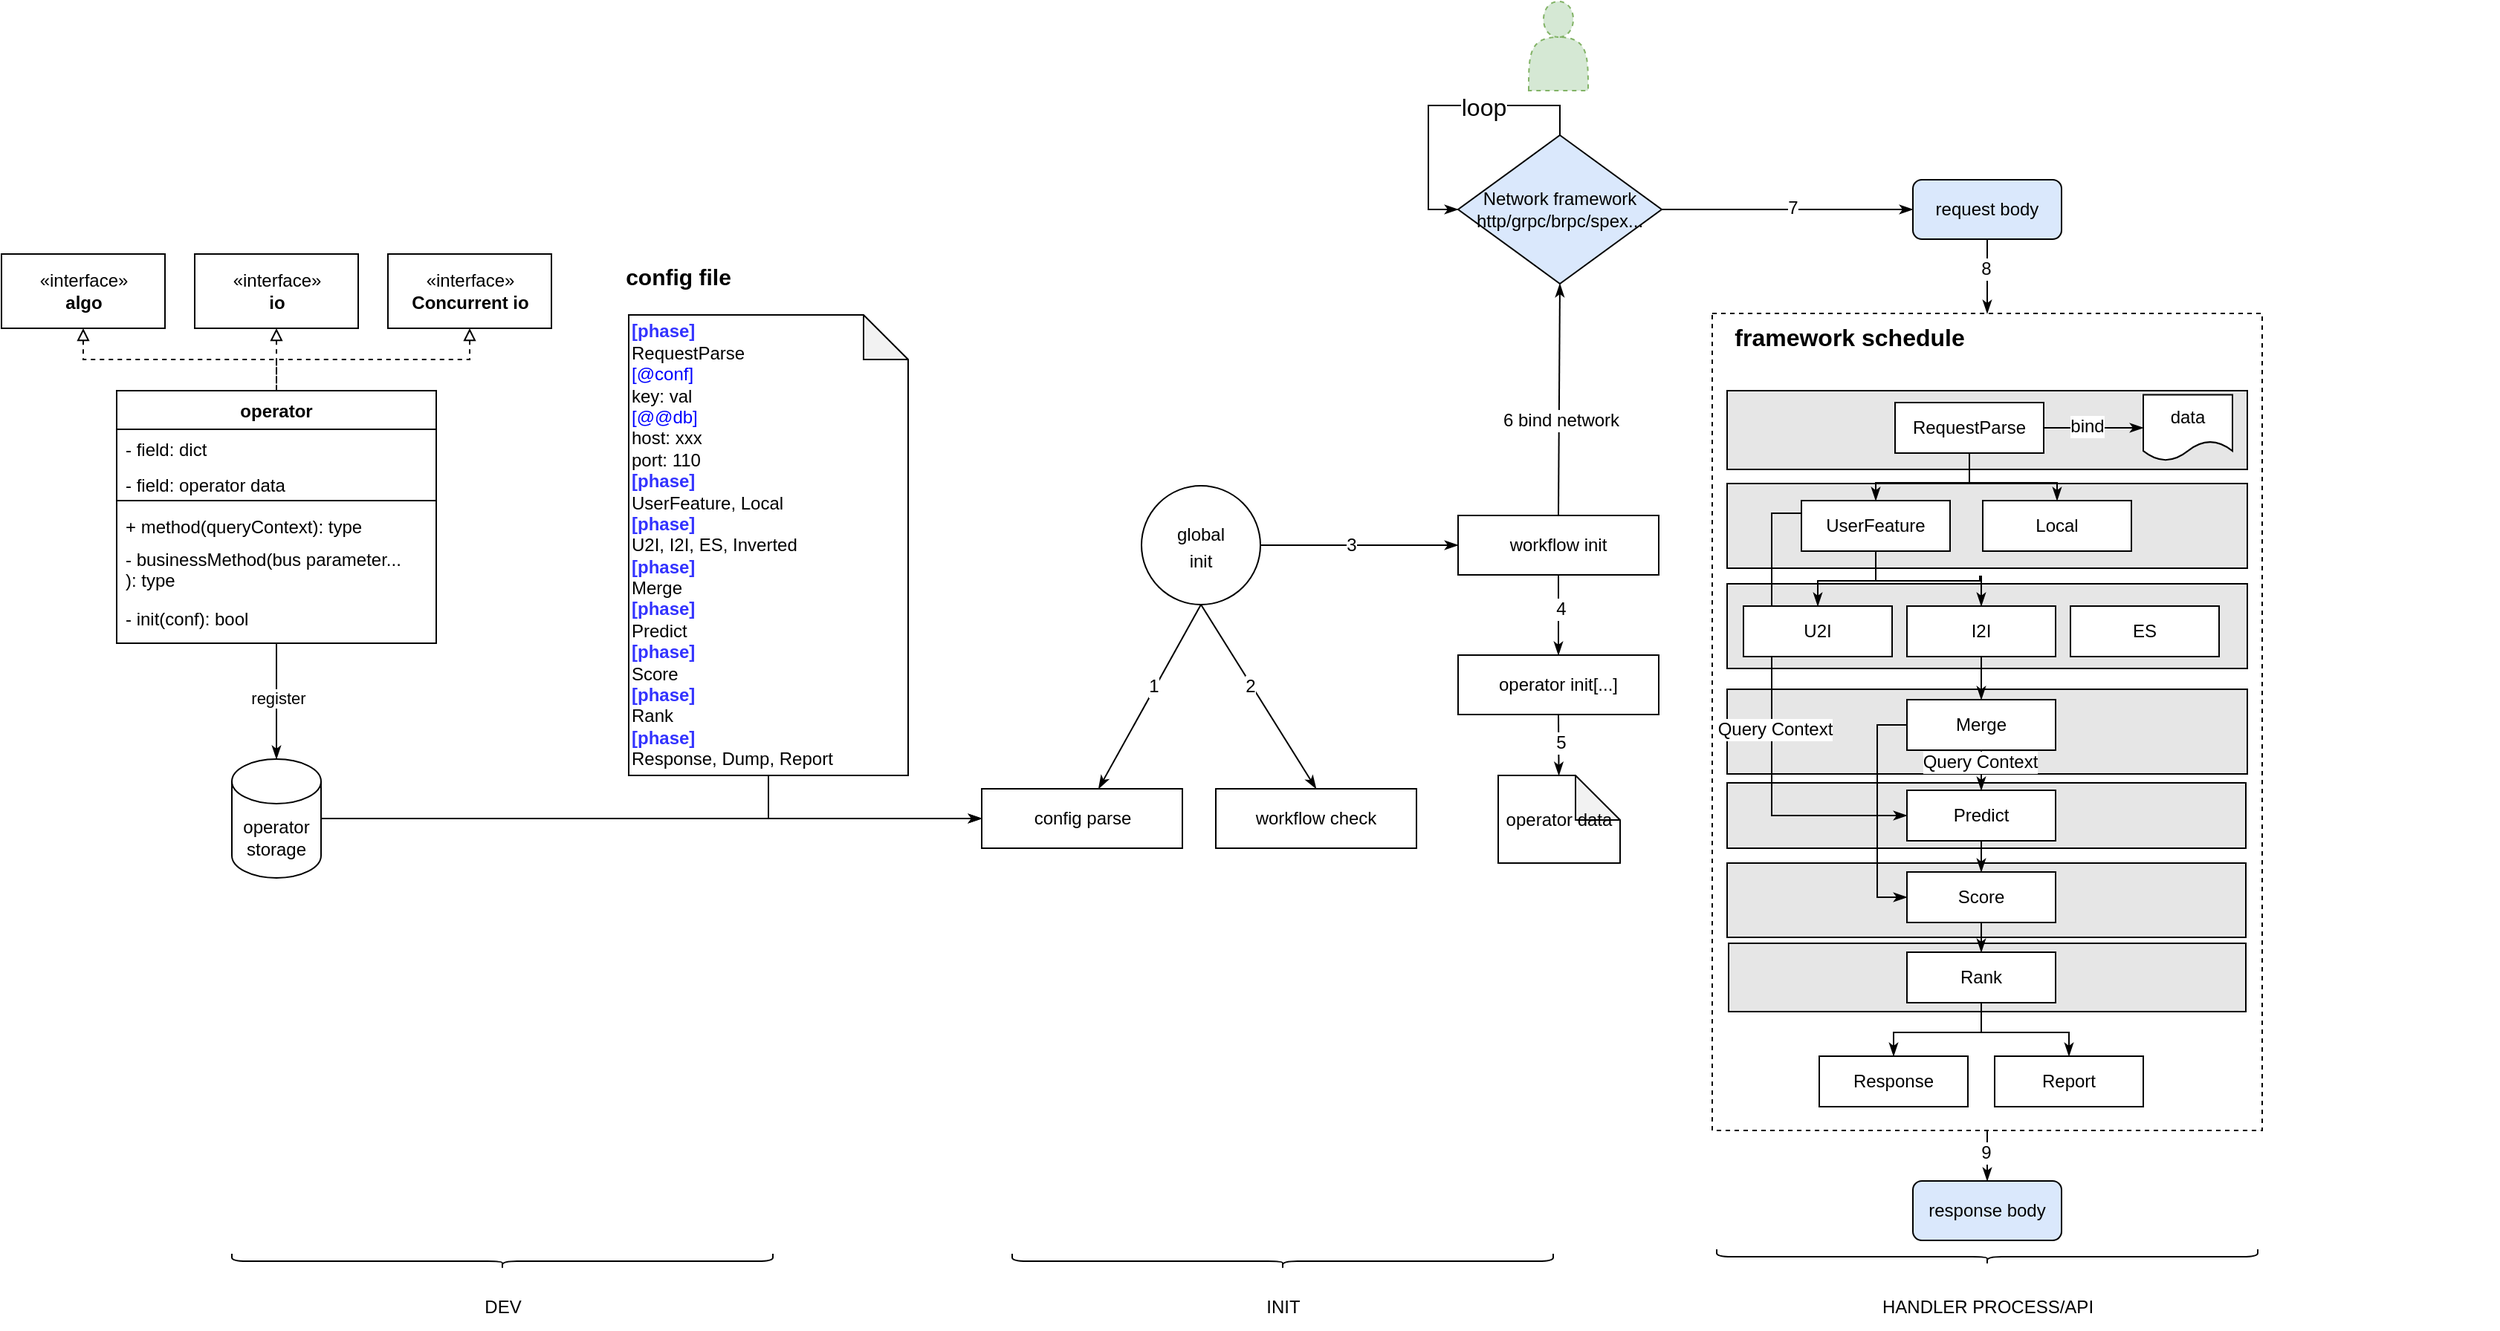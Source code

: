 <mxfile version="20.3.0" type="github">
  <diagram id="qBbRMDuZCxNC1_aumbTr" name="第 1 页">
    <mxGraphModel dx="1234" dy="769" grid="1" gridSize="10" guides="1" tooltips="1" connect="1" arrows="1" fold="1" page="1" pageScale="1" pageWidth="3300" pageHeight="4681" math="0" shadow="0">
      <root>
        <mxCell id="0" />
        <mxCell id="1" parent="0" />
        <mxCell id="UyjMmeIC_8frkkau5ojO-9" value="" style="rounded=0;whiteSpace=wrap;html=1;fillColor=#E6E6E6;" vertex="1" parent="1">
          <mxGeometry x="1212" y="740" width="348" height="56" as="geometry" />
        </mxCell>
        <mxCell id="05DDijJdnSvila2RPbBB-137" value="" style="rounded=0;whiteSpace=wrap;html=1;fontSize=12;fontColor=#000000;dashed=1;" parent="1" vertex="1">
          <mxGeometry x="1201" y="250" width="370" height="550" as="geometry" />
        </mxCell>
        <mxCell id="UyjMmeIC_8frkkau5ojO-8" value="" style="rounded=0;whiteSpace=wrap;html=1;fillColor=#E6E6E6;" vertex="1" parent="1">
          <mxGeometry x="1212" y="674" width="348" height="46" as="geometry" />
        </mxCell>
        <mxCell id="UyjMmeIC_8frkkau5ojO-7" value="" style="rounded=0;whiteSpace=wrap;html=1;fillColor=#E6E6E6;" vertex="1" parent="1">
          <mxGeometry x="1211" y="620" width="349" height="50" as="geometry" />
        </mxCell>
        <mxCell id="UyjMmeIC_8frkkau5ojO-5" value="" style="rounded=0;whiteSpace=wrap;html=1;fillColor=#E6E6E6;" vertex="1" parent="1">
          <mxGeometry x="1211" y="566" width="349" height="44" as="geometry" />
        </mxCell>
        <mxCell id="UyjMmeIC_8frkkau5ojO-4" value="" style="rounded=0;whiteSpace=wrap;html=1;fillColor=#E6E6E6;" vertex="1" parent="1">
          <mxGeometry x="1211" y="503" width="350" height="57" as="geometry" />
        </mxCell>
        <mxCell id="UyjMmeIC_8frkkau5ojO-3" value="" style="rounded=0;whiteSpace=wrap;html=1;fillColor=#E6E6E6;" vertex="1" parent="1">
          <mxGeometry x="1211" y="432" width="350" height="57" as="geometry" />
        </mxCell>
        <mxCell id="UyjMmeIC_8frkkau5ojO-2" value="" style="rounded=0;whiteSpace=wrap;html=1;fillColor=#E6E6E6;" vertex="1" parent="1">
          <mxGeometry x="1211" y="364.5" width="350" height="57" as="geometry" />
        </mxCell>
        <mxCell id="UyjMmeIC_8frkkau5ojO-1" value="" style="rounded=0;whiteSpace=wrap;html=1;fillColor=#E6E6E6;" vertex="1" parent="1">
          <mxGeometry x="1211" y="302" width="350" height="53" as="geometry" />
        </mxCell>
        <mxCell id="05DDijJdnSvila2RPbBB-159" style="edgeStyle=orthogonalEdgeStyle;rounded=0;orthogonalLoop=1;jettySize=auto;html=1;exitX=0.5;exitY=1;exitDx=0;exitDy=0;fontSize=16;fontColor=#000000;startArrow=none;startFill=0;endArrow=classicThin;endFill=1;" parent="1" source="05DDijJdnSvila2RPbBB-137" target="05DDijJdnSvila2RPbBB-158" edge="1">
          <mxGeometry relative="1" as="geometry" />
        </mxCell>
        <mxCell id="05DDijJdnSvila2RPbBB-164" value="9" style="edgeLabel;html=1;align=center;verticalAlign=middle;resizable=0;points=[];fontSize=12;fontColor=#000000;" parent="05DDijJdnSvila2RPbBB-159" vertex="1" connectable="0">
          <mxGeometry x="0.36" relative="1" as="geometry">
            <mxPoint x="-1" y="-5" as="offset" />
          </mxGeometry>
        </mxCell>
        <mxCell id="05DDijJdnSvila2RPbBB-64" value="INIT" style="text;html=1;resizable=0;autosize=1;align=center;verticalAlign=middle;points=[];fillColor=none;strokeColor=none;rounded=0;" parent="1" vertex="1">
          <mxGeometry x="887" y="904" width="50" height="30" as="geometry" />
        </mxCell>
        <mxCell id="05DDijJdnSvila2RPbBB-66" value="HANDLER PROCESS/API" style="text;html=1;resizable=0;autosize=1;align=center;verticalAlign=middle;points=[];fillColor=none;strokeColor=none;rounded=0;" parent="1" vertex="1">
          <mxGeometry x="1301" y="904" width="170" height="30" as="geometry" />
        </mxCell>
        <mxCell id="05DDijJdnSvila2RPbBB-69" value="operator" style="swimlane;fontStyle=1;align=center;verticalAlign=top;childLayout=stackLayout;horizontal=1;startSize=26;horizontalStack=0;resizeParent=1;resizeParentMax=0;resizeLast=0;collapsible=1;marginBottom=0;" parent="1" vertex="1">
          <mxGeometry x="127.5" y="302" width="215" height="170" as="geometry">
            <mxRectangle x="113" y="330" width="90" height="30" as="alternateBounds" />
          </mxGeometry>
        </mxCell>
        <mxCell id="05DDijJdnSvila2RPbBB-70" value="- field: dict" style="text;strokeColor=none;fillColor=none;align=left;verticalAlign=top;spacingLeft=4;spacingRight=4;overflow=hidden;rotatable=0;points=[[0,0.5],[1,0.5]];portConstraint=eastwest;" parent="05DDijJdnSvila2RPbBB-69" vertex="1">
          <mxGeometry y="26" width="215" height="24" as="geometry" />
        </mxCell>
        <mxCell id="sEDLvpoyQ-O2znFzrF3B-3" value="- field: operator data" style="text;strokeColor=none;fillColor=none;align=left;verticalAlign=top;spacingLeft=4;spacingRight=4;overflow=hidden;rotatable=0;points=[[0,0.5],[1,0.5]];portConstraint=eastwest;" parent="05DDijJdnSvila2RPbBB-69" vertex="1">
          <mxGeometry y="50" width="215" height="20" as="geometry" />
        </mxCell>
        <mxCell id="05DDijJdnSvila2RPbBB-71" value="" style="line;strokeWidth=1;fillColor=none;align=left;verticalAlign=middle;spacingTop=-1;spacingLeft=3;spacingRight=3;rotatable=0;labelPosition=right;points=[];portConstraint=eastwest;" parent="05DDijJdnSvila2RPbBB-69" vertex="1">
          <mxGeometry y="70" width="215" height="8" as="geometry" />
        </mxCell>
        <mxCell id="sEDLvpoyQ-O2znFzrF3B-1" value="+ method(queryContext): type" style="text;strokeColor=none;fillColor=none;align=left;verticalAlign=top;spacingLeft=4;spacingRight=4;overflow=hidden;rotatable=0;points=[[0,0.5],[1,0.5]];portConstraint=eastwest;" parent="05DDijJdnSvila2RPbBB-69" vertex="1">
          <mxGeometry y="78" width="215" height="22" as="geometry" />
        </mxCell>
        <mxCell id="sEDLvpoyQ-O2znFzrF3B-2" value="- businessMethod(bus parameter...&#xa;): type" style="text;strokeColor=none;fillColor=none;align=left;verticalAlign=top;spacingLeft=4;spacingRight=4;overflow=hidden;rotatable=0;points=[[0,0.5],[1,0.5]];portConstraint=eastwest;" parent="05DDijJdnSvila2RPbBB-69" vertex="1">
          <mxGeometry y="100" width="215" height="40" as="geometry" />
        </mxCell>
        <mxCell id="05DDijJdnSvila2RPbBB-72" value="- init(conf): bool" style="text;strokeColor=none;fillColor=none;align=left;verticalAlign=top;spacingLeft=4;spacingRight=4;overflow=hidden;rotatable=0;points=[[0,0.5],[1,0.5]];portConstraint=eastwest;" parent="05DDijJdnSvila2RPbBB-69" vertex="1">
          <mxGeometry y="140" width="215" height="30" as="geometry" />
        </mxCell>
        <mxCell id="05DDijJdnSvila2RPbBB-81" style="edgeStyle=orthogonalEdgeStyle;rounded=0;orthogonalLoop=1;jettySize=auto;html=1;exitX=0.5;exitY=1;exitDx=0;exitDy=0;entryX=0.5;entryY=0;entryDx=0;entryDy=0;startArrow=block;startFill=0;endArrow=none;endFill=0;dashed=1;" parent="1" source="05DDijJdnSvila2RPbBB-78" target="05DDijJdnSvila2RPbBB-69" edge="1">
          <mxGeometry relative="1" as="geometry" />
        </mxCell>
        <mxCell id="05DDijJdnSvila2RPbBB-78" value="«interface»&lt;br&gt;&lt;b&gt;algo&lt;/b&gt;" style="html=1;" parent="1" vertex="1">
          <mxGeometry x="50" y="210" width="110" height="50" as="geometry" />
        </mxCell>
        <mxCell id="05DDijJdnSvila2RPbBB-82" style="edgeStyle=orthogonalEdgeStyle;rounded=0;orthogonalLoop=1;jettySize=auto;html=1;exitX=0.5;exitY=1;exitDx=0;exitDy=0;entryX=0.5;entryY=0;entryDx=0;entryDy=0;dashed=1;startArrow=block;startFill=0;endArrow=none;endFill=0;" parent="1" source="05DDijJdnSvila2RPbBB-79" target="05DDijJdnSvila2RPbBB-69" edge="1">
          <mxGeometry relative="1" as="geometry" />
        </mxCell>
        <mxCell id="05DDijJdnSvila2RPbBB-79" value="«interface»&lt;br&gt;&lt;b&gt;io&lt;/b&gt;" style="html=1;" parent="1" vertex="1">
          <mxGeometry x="180" y="210" width="110" height="50" as="geometry" />
        </mxCell>
        <mxCell id="05DDijJdnSvila2RPbBB-84" style="edgeStyle=orthogonalEdgeStyle;rounded=0;orthogonalLoop=1;jettySize=auto;html=1;exitX=0.5;exitY=1;exitDx=0;exitDy=0;entryX=0.5;entryY=0;entryDx=0;entryDy=0;dashed=1;startArrow=block;startFill=0;endArrow=none;endFill=0;" parent="1" source="05DDijJdnSvila2RPbBB-80" target="05DDijJdnSvila2RPbBB-69" edge="1">
          <mxGeometry relative="1" as="geometry" />
        </mxCell>
        <mxCell id="05DDijJdnSvila2RPbBB-80" value="«interface»&lt;br&gt;&lt;b&gt;Concurrent io&lt;/b&gt;" style="html=1;" parent="1" vertex="1">
          <mxGeometry x="310" y="210" width="110" height="50" as="geometry" />
        </mxCell>
        <mxCell id="05DDijJdnSvila2RPbBB-86" style="edgeStyle=orthogonalEdgeStyle;rounded=0;orthogonalLoop=1;jettySize=auto;html=1;exitX=0.5;exitY=0;exitDx=0;exitDy=0;exitPerimeter=0;entryX=0.5;entryY=1.006;entryDx=0;entryDy=0;entryPerimeter=0;startArrow=classicThin;startFill=1;endArrow=none;endFill=0;" parent="1" source="05DDijJdnSvila2RPbBB-85" target="05DDijJdnSvila2RPbBB-72" edge="1">
          <mxGeometry relative="1" as="geometry" />
        </mxCell>
        <mxCell id="05DDijJdnSvila2RPbBB-87" value="register" style="edgeLabel;html=1;align=center;verticalAlign=middle;resizable=0;points=[];" parent="05DDijJdnSvila2RPbBB-86" vertex="1" connectable="0">
          <mxGeometry x="0.092" y="-1" relative="1" as="geometry">
            <mxPoint y="1" as="offset" />
          </mxGeometry>
        </mxCell>
        <mxCell id="05DDijJdnSvila2RPbBB-94" style="edgeStyle=orthogonalEdgeStyle;rounded=0;orthogonalLoop=1;jettySize=auto;html=1;exitX=1;exitY=0.5;exitDx=0;exitDy=0;exitPerimeter=0;entryX=0;entryY=0.5;entryDx=0;entryDy=0;fontSize=12;fontColor=#000000;startArrow=none;startFill=0;endArrow=classicThin;endFill=1;" parent="1" source="05DDijJdnSvila2RPbBB-85" target="05DDijJdnSvila2RPbBB-93" edge="1">
          <mxGeometry relative="1" as="geometry" />
        </mxCell>
        <mxCell id="05DDijJdnSvila2RPbBB-85" value="operator storage" style="shape=cylinder3;whiteSpace=wrap;html=1;boundedLbl=1;backgroundOutline=1;size=15;" parent="1" vertex="1">
          <mxGeometry x="205" y="550" width="60" height="80" as="geometry" />
        </mxCell>
        <mxCell id="05DDijJdnSvila2RPbBB-95" style="edgeStyle=orthogonalEdgeStyle;rounded=0;orthogonalLoop=1;jettySize=auto;html=1;exitX=0.5;exitY=1;exitDx=0;exitDy=0;exitPerimeter=0;entryX=0;entryY=0.5;entryDx=0;entryDy=0;fontSize=12;fontColor=#000000;startArrow=none;startFill=0;endArrow=classicThin;endFill=1;" parent="1" source="05DDijJdnSvila2RPbBB-89" target="05DDijJdnSvila2RPbBB-93" edge="1">
          <mxGeometry relative="1" as="geometry" />
        </mxCell>
        <mxCell id="05DDijJdnSvila2RPbBB-89" value="&lt;b&gt;&lt;font color=&quot;#3333ff&quot;&gt;[phase]&lt;/font&gt;&lt;br&gt;&lt;/b&gt;RequestParse&lt;br&gt;&lt;font color=&quot;#0000ff&quot;&gt;[@conf]&lt;/font&gt;&lt;br&gt;key: val&lt;br&gt;&lt;font color=&quot;#0000ff&quot;&gt;[@@db]&lt;/font&gt;&lt;br&gt;host: xxx&lt;br&gt;port: 110&lt;br&gt;&lt;b&gt;&lt;font color=&quot;#3333ff&quot;&gt;[phase]&lt;/font&gt;&lt;/b&gt;&lt;br&gt;UserFeature, Local&lt;br&gt;&lt;b&gt;&lt;font color=&quot;#3333ff&quot;&gt;[phase]&lt;/font&gt;&lt;/b&gt;&lt;br&gt;U2I, I2I, ES, I&lt;span style=&quot;background-color: initial;&quot;&gt;nverted&lt;br&gt;&lt;b&gt;&lt;font color=&quot;#3333ff&quot;&gt;[phase]&lt;/font&gt;&lt;/b&gt;&lt;br&gt;Merge&lt;br&gt;&lt;b&gt;&lt;font color=&quot;#3333ff&quot;&gt;[phase]&lt;/font&gt;&lt;/b&gt;&lt;br&gt;Predict&lt;br&gt;&lt;b&gt;&lt;font color=&quot;#3333ff&quot;&gt;[phase]&lt;/font&gt;&lt;/b&gt;&lt;br&gt;Score&lt;br&gt;&lt;/span&gt;&lt;div&gt;&lt;b&gt;&lt;font color=&quot;#3333ff&quot;&gt;[phase]&lt;/font&gt;&lt;/b&gt;&lt;/div&gt;&lt;div&gt;Rank&lt;/div&gt;&lt;div&gt;&lt;b&gt;&lt;font color=&quot;#3333ff&quot;&gt;[phase]&lt;/font&gt;&lt;/b&gt;&lt;/div&gt;&lt;div&gt;Response, Dump, Report&lt;/div&gt;" style="shape=note;whiteSpace=wrap;html=1;backgroundOutline=1;darkOpacity=0.05;align=left;" parent="1" vertex="1">
          <mxGeometry x="472" y="251" width="188" height="310" as="geometry" />
        </mxCell>
        <mxCell id="05DDijJdnSvila2RPbBB-90" value="&lt;b&gt;&lt;font style=&quot;font-size: 15px;&quot;&gt;config file&lt;/font&gt;&lt;/b&gt;" style="text;html=1;resizable=0;autosize=1;align=center;verticalAlign=middle;points=[];fillColor=none;strokeColor=none;rounded=0;" parent="1" vertex="1">
          <mxGeometry x="460" y="210" width="90" height="30" as="geometry" />
        </mxCell>
        <mxCell id="05DDijJdnSvila2RPbBB-97" style="rounded=0;orthogonalLoop=1;jettySize=auto;html=1;exitX=0.5;exitY=1;exitDx=0;exitDy=0;fontSize=12;fontColor=#000000;startArrow=none;startFill=0;endArrow=classicThin;endFill=1;" parent="1" source="05DDijJdnSvila2RPbBB-91" target="05DDijJdnSvila2RPbBB-93" edge="1">
          <mxGeometry relative="1" as="geometry" />
        </mxCell>
        <mxCell id="05DDijJdnSvila2RPbBB-99" value="1" style="edgeLabel;html=1;align=center;verticalAlign=middle;resizable=0;points=[];fontSize=12;fontColor=#000000;" parent="05DDijJdnSvila2RPbBB-97" vertex="1" connectable="0">
          <mxGeometry x="-0.091" y="-1" relative="1" as="geometry">
            <mxPoint y="-1" as="offset" />
          </mxGeometry>
        </mxCell>
        <mxCell id="05DDijJdnSvila2RPbBB-98" style="edgeStyle=none;rounded=0;orthogonalLoop=1;jettySize=auto;html=1;exitX=0.5;exitY=1;exitDx=0;exitDy=0;entryX=0.5;entryY=0;entryDx=0;entryDy=0;fontSize=12;fontColor=#000000;startArrow=none;startFill=0;endArrow=classicThin;endFill=1;" parent="1" source="05DDijJdnSvila2RPbBB-91" target="05DDijJdnSvila2RPbBB-96" edge="1">
          <mxGeometry relative="1" as="geometry" />
        </mxCell>
        <mxCell id="05DDijJdnSvila2RPbBB-102" value="2" style="edgeLabel;html=1;align=center;verticalAlign=middle;resizable=0;points=[];fontSize=12;fontColor=#000000;" parent="05DDijJdnSvila2RPbBB-98" vertex="1" connectable="0">
          <mxGeometry x="-0.146" relative="1" as="geometry">
            <mxPoint y="2" as="offset" />
          </mxGeometry>
        </mxCell>
        <mxCell id="05DDijJdnSvila2RPbBB-104" style="edgeStyle=none;rounded=0;orthogonalLoop=1;jettySize=auto;html=1;exitX=1;exitY=0.5;exitDx=0;exitDy=0;entryX=0;entryY=0.5;entryDx=0;entryDy=0;fontSize=12;fontColor=#000000;startArrow=none;startFill=0;endArrow=classicThin;endFill=1;" parent="1" source="05DDijJdnSvila2RPbBB-91" target="05DDijJdnSvila2RPbBB-103" edge="1">
          <mxGeometry relative="1" as="geometry">
            <mxPoint x="967" y="406" as="targetPoint" />
          </mxGeometry>
        </mxCell>
        <mxCell id="05DDijJdnSvila2RPbBB-105" value="3" style="edgeLabel;html=1;align=center;verticalAlign=middle;resizable=0;points=[];fontSize=12;fontColor=#000000;" parent="05DDijJdnSvila2RPbBB-104" vertex="1" connectable="0">
          <mxGeometry x="-0.086" relative="1" as="geometry">
            <mxPoint as="offset" />
          </mxGeometry>
        </mxCell>
        <mxCell id="05DDijJdnSvila2RPbBB-91" value="&lt;font style=&quot;font-size: 12px;&quot; color=&quot;#000000&quot;&gt;global&lt;br&gt;init&lt;br&gt;&lt;/font&gt;" style="ellipse;whiteSpace=wrap;html=1;aspect=fixed;fontSize=15;fontColor=#0000FF;" parent="1" vertex="1">
          <mxGeometry x="817" y="366" width="80" height="80" as="geometry" />
        </mxCell>
        <mxCell id="05DDijJdnSvila2RPbBB-93" value="config parse" style="rounded=0;whiteSpace=wrap;html=1;fontSize=12;fontColor=#000000;" parent="1" vertex="1">
          <mxGeometry x="709.5" y="570" width="135" height="40" as="geometry" />
        </mxCell>
        <mxCell id="05DDijJdnSvila2RPbBB-96" value="workflow check" style="rounded=0;whiteSpace=wrap;html=1;fontSize=12;fontColor=#000000;" parent="1" vertex="1">
          <mxGeometry x="867" y="570" width="135" height="40" as="geometry" />
        </mxCell>
        <mxCell id="05DDijJdnSvila2RPbBB-108" style="edgeStyle=none;rounded=0;orthogonalLoop=1;jettySize=auto;html=1;exitX=0.5;exitY=1;exitDx=0;exitDy=0;entryX=0.5;entryY=0;entryDx=0;entryDy=0;fontSize=12;fontColor=#000000;startArrow=none;startFill=0;endArrow=classicThin;endFill=1;" parent="1" source="05DDijJdnSvila2RPbBB-103" target="05DDijJdnSvila2RPbBB-110" edge="1">
          <mxGeometry relative="1" as="geometry">
            <mxPoint x="1097.5" y="470" as="targetPoint" />
          </mxGeometry>
        </mxCell>
        <mxCell id="05DDijJdnSvila2RPbBB-109" value="4" style="edgeLabel;html=1;align=center;verticalAlign=middle;resizable=0;points=[];fontSize=12;fontColor=#000000;" parent="05DDijJdnSvila2RPbBB-108" vertex="1" connectable="0">
          <mxGeometry x="-0.364" y="1" relative="1" as="geometry">
            <mxPoint y="6" as="offset" />
          </mxGeometry>
        </mxCell>
        <mxCell id="05DDijJdnSvila2RPbBB-115" style="edgeStyle=none;rounded=0;orthogonalLoop=1;jettySize=auto;html=1;exitX=0.5;exitY=0;exitDx=0;exitDy=0;entryX=0.5;entryY=1;entryDx=0;entryDy=0;fontSize=12;fontColor=#000000;startArrow=none;startFill=0;endArrow=classicThin;endFill=1;" parent="1" source="05DDijJdnSvila2RPbBB-103" target="05DDijJdnSvila2RPbBB-114" edge="1">
          <mxGeometry relative="1" as="geometry" />
        </mxCell>
        <mxCell id="05DDijJdnSvila2RPbBB-116" value="6 bind network" style="edgeLabel;html=1;align=center;verticalAlign=middle;resizable=0;points=[];fontSize=12;fontColor=#000000;" parent="05DDijJdnSvila2RPbBB-115" vertex="1" connectable="0">
          <mxGeometry x="-0.179" y="-1" relative="1" as="geometry">
            <mxPoint as="offset" />
          </mxGeometry>
        </mxCell>
        <mxCell id="05DDijJdnSvila2RPbBB-103" value="workflow init" style="rounded=0;whiteSpace=wrap;html=1;fontSize=12;fontColor=#000000;" parent="1" vertex="1">
          <mxGeometry x="1030" y="386" width="135" height="40" as="geometry" />
        </mxCell>
        <mxCell id="05DDijJdnSvila2RPbBB-112" style="edgeStyle=none;rounded=0;orthogonalLoop=1;jettySize=auto;html=1;exitX=0.5;exitY=1;exitDx=0;exitDy=0;fontSize=12;fontColor=#000000;startArrow=none;startFill=0;endArrow=classicThin;endFill=1;" parent="1" source="05DDijJdnSvila2RPbBB-110" target="05DDijJdnSvila2RPbBB-111" edge="1">
          <mxGeometry relative="1" as="geometry" />
        </mxCell>
        <mxCell id="05DDijJdnSvila2RPbBB-113" value="5" style="edgeLabel;html=1;align=center;verticalAlign=middle;resizable=0;points=[];fontSize=12;fontColor=#000000;" parent="05DDijJdnSvila2RPbBB-112" vertex="1" connectable="0">
          <mxGeometry x="-0.073" y="1" relative="1" as="geometry">
            <mxPoint as="offset" />
          </mxGeometry>
        </mxCell>
        <mxCell id="05DDijJdnSvila2RPbBB-110" value="operator init[...]" style="rounded=0;whiteSpace=wrap;html=1;fontSize=12;fontColor=#000000;" parent="1" vertex="1">
          <mxGeometry x="1030" y="480" width="135" height="40" as="geometry" />
        </mxCell>
        <mxCell id="05DDijJdnSvila2RPbBB-111" value="operator data" style="shape=note;whiteSpace=wrap;html=1;backgroundOutline=1;darkOpacity=0.05;fontSize=12;fontColor=#000000;" parent="1" vertex="1">
          <mxGeometry x="1057" y="561" width="82" height="59" as="geometry" />
        </mxCell>
        <mxCell id="05DDijJdnSvila2RPbBB-156" style="edgeStyle=orthogonalEdgeStyle;rounded=0;orthogonalLoop=1;jettySize=auto;html=1;exitX=1;exitY=0.5;exitDx=0;exitDy=0;entryX=0;entryY=0.5;entryDx=0;entryDy=0;fontSize=16;fontColor=#000000;startArrow=none;startFill=0;endArrow=classicThin;endFill=1;" parent="1" source="05DDijJdnSvila2RPbBB-114" target="05DDijJdnSvila2RPbBB-119" edge="1">
          <mxGeometry relative="1" as="geometry" />
        </mxCell>
        <mxCell id="05DDijJdnSvila2RPbBB-161" value="7" style="edgeLabel;html=1;align=center;verticalAlign=middle;resizable=0;points=[];fontSize=12;fontColor=#000000;fontStyle=0" parent="05DDijJdnSvila2RPbBB-156" vertex="1" connectable="0">
          <mxGeometry x="0.041" y="-2" relative="1" as="geometry">
            <mxPoint y="-3" as="offset" />
          </mxGeometry>
        </mxCell>
        <mxCell id="05DDijJdnSvila2RPbBB-114" value="&lt;div&gt;Network framework&lt;/div&gt;&lt;div&gt;http/grpc/brpc/spex...&lt;/div&gt;" style="rhombus;whiteSpace=wrap;html=1;fillColor=#DAE8FC;" parent="1" vertex="1">
          <mxGeometry x="1030" y="130" width="137" height="100" as="geometry" />
        </mxCell>
        <mxCell id="05DDijJdnSvila2RPbBB-157" style="edgeStyle=orthogonalEdgeStyle;rounded=0;orthogonalLoop=1;jettySize=auto;html=1;exitX=0.5;exitY=1;exitDx=0;exitDy=0;entryX=0.5;entryY=0;entryDx=0;entryDy=0;fontSize=16;fontColor=#000000;startArrow=none;startFill=0;endArrow=classicThin;endFill=1;" parent="1" source="05DDijJdnSvila2RPbBB-119" target="05DDijJdnSvila2RPbBB-137" edge="1">
          <mxGeometry relative="1" as="geometry" />
        </mxCell>
        <mxCell id="05DDijJdnSvila2RPbBB-163" value="8" style="edgeLabel;html=1;align=center;verticalAlign=middle;resizable=0;points=[];fontSize=12;fontColor=#000000;" parent="05DDijJdnSvila2RPbBB-157" vertex="1" connectable="0">
          <mxGeometry x="-0.2" y="-1" relative="1" as="geometry">
            <mxPoint as="offset" />
          </mxGeometry>
        </mxCell>
        <mxCell id="05DDijJdnSvila2RPbBB-119" value="request body" style="rounded=1;whiteSpace=wrap;html=1;fontSize=12;fontColor=#000000;fillColor=#DAE8FC;" parent="1" vertex="1">
          <mxGeometry x="1336" y="160" width="100" height="40" as="geometry" />
        </mxCell>
        <mxCell id="05DDijJdnSvila2RPbBB-124" value="" style="edgeStyle=orthogonalEdgeStyle;rounded=0;orthogonalLoop=1;jettySize=auto;html=1;fontSize=12;fontColor=#000000;startArrow=none;startFill=0;endArrow=classicThin;endFill=1;entryX=0;entryY=0.5;entryDx=0;entryDy=0;" parent="1" source="05DDijJdnSvila2RPbBB-120" target="05DDijJdnSvila2RPbBB-123" edge="1">
          <mxGeometry relative="1" as="geometry">
            <mxPoint x="1467" y="357.3" as="targetPoint" />
          </mxGeometry>
        </mxCell>
        <mxCell id="05DDijJdnSvila2RPbBB-125" value="bind" style="edgeLabel;html=1;align=center;verticalAlign=middle;resizable=0;points=[];fontSize=12;fontColor=#000000;" parent="05DDijJdnSvila2RPbBB-124" vertex="1" connectable="0">
          <mxGeometry x="-0.132" y="-3" relative="1" as="geometry">
            <mxPoint y="-4" as="offset" />
          </mxGeometry>
        </mxCell>
        <mxCell id="05DDijJdnSvila2RPbBB-138" style="edgeStyle=orthogonalEdgeStyle;rounded=0;orthogonalLoop=1;jettySize=auto;html=1;exitX=0.5;exitY=1;exitDx=0;exitDy=0;entryX=0.5;entryY=0;entryDx=0;entryDy=0;fontSize=12;fontColor=#000000;startArrow=none;startFill=0;endArrow=classicThin;endFill=1;" parent="1" source="05DDijJdnSvila2RPbBB-120" target="05DDijJdnSvila2RPbBB-126" edge="1">
          <mxGeometry relative="1" as="geometry" />
        </mxCell>
        <mxCell id="05DDijJdnSvila2RPbBB-139" style="edgeStyle=orthogonalEdgeStyle;rounded=0;orthogonalLoop=1;jettySize=auto;html=1;exitX=0.5;exitY=1;exitDx=0;exitDy=0;entryX=0.5;entryY=0;entryDx=0;entryDy=0;fontSize=12;fontColor=#000000;startArrow=none;startFill=0;endArrow=classicThin;endFill=1;" parent="1" source="05DDijJdnSvila2RPbBB-120" target="05DDijJdnSvila2RPbBB-136" edge="1">
          <mxGeometry relative="1" as="geometry" />
        </mxCell>
        <mxCell id="05DDijJdnSvila2RPbBB-120" value="&lt;span style=&quot;text-align: left;&quot;&gt;RequestParse&lt;/span&gt;" style="rounded=0;whiteSpace=wrap;html=1;fontSize=12;fontColor=#000000;" parent="1" vertex="1">
          <mxGeometry x="1324" y="310" width="100" height="34" as="geometry" />
        </mxCell>
        <mxCell id="05DDijJdnSvila2RPbBB-123" value="data" style="shape=document;whiteSpace=wrap;html=1;boundedLbl=1;fontColor=#000000;rounded=0;" parent="1" vertex="1">
          <mxGeometry x="1491" y="304.75" width="60" height="44.5" as="geometry" />
        </mxCell>
        <mxCell id="05DDijJdnSvila2RPbBB-140" style="edgeStyle=orthogonalEdgeStyle;rounded=0;orthogonalLoop=1;jettySize=auto;html=1;exitX=0.5;exitY=1;exitDx=0;exitDy=0;fontSize=12;fontColor=#000000;startArrow=none;startFill=0;endArrow=classicThin;endFill=1;" parent="1" source="05DDijJdnSvila2RPbBB-126" target="05DDijJdnSvila2RPbBB-135" edge="1">
          <mxGeometry relative="1" as="geometry" />
        </mxCell>
        <mxCell id="05DDijJdnSvila2RPbBB-141" style="edgeStyle=orthogonalEdgeStyle;rounded=0;orthogonalLoop=1;jettySize=auto;html=1;exitX=0.5;exitY=1;exitDx=0;exitDy=0;entryX=0.5;entryY=0;entryDx=0;entryDy=0;fontSize=12;fontColor=#000000;startArrow=none;startFill=0;endArrow=classicThin;endFill=1;" parent="1" source="05DDijJdnSvila2RPbBB-126" target="05DDijJdnSvila2RPbBB-134" edge="1">
          <mxGeometry relative="1" as="geometry" />
        </mxCell>
        <mxCell id="05DDijJdnSvila2RPbBB-149" style="edgeStyle=orthogonalEdgeStyle;rounded=0;orthogonalLoop=1;jettySize=auto;html=1;exitX=0;exitY=0.25;exitDx=0;exitDy=0;entryX=0;entryY=0.5;entryDx=0;entryDy=0;fontSize=12;fontColor=#000000;startArrow=none;startFill=0;endArrow=classicThin;endFill=1;" parent="1" source="05DDijJdnSvila2RPbBB-126" target="05DDijJdnSvila2RPbBB-128" edge="1">
          <mxGeometry relative="1" as="geometry" />
        </mxCell>
        <mxCell id="05DDijJdnSvila2RPbBB-151" value="Query Context" style="edgeLabel;html=1;align=center;verticalAlign=middle;resizable=0;points=[];fontSize=12;fontColor=#000000;" parent="05DDijJdnSvila2RPbBB-149" vertex="1" connectable="0">
          <mxGeometry x="0.052" y="2" relative="1" as="geometry">
            <mxPoint as="offset" />
          </mxGeometry>
        </mxCell>
        <mxCell id="05DDijJdnSvila2RPbBB-126" value="&lt;div style=&quot;text-align: left;&quot;&gt;&lt;span style=&quot;background-color: initial;&quot;&gt;UserFeature&lt;/span&gt;&lt;/div&gt;" style="rounded=0;whiteSpace=wrap;html=1;fontSize=12;fontColor=#000000;" parent="1" vertex="1">
          <mxGeometry x="1261" y="376" width="100" height="34" as="geometry" />
        </mxCell>
        <mxCell id="05DDijJdnSvila2RPbBB-127" value="&lt;span style=&quot;text-align: left;&quot;&gt;Report&lt;/span&gt;" style="rounded=0;whiteSpace=wrap;html=1;fontSize=12;fontColor=#000000;" parent="1" vertex="1">
          <mxGeometry x="1391" y="750" width="100" height="34" as="geometry" />
        </mxCell>
        <mxCell id="05DDijJdnSvila2RPbBB-145" style="edgeStyle=orthogonalEdgeStyle;rounded=0;orthogonalLoop=1;jettySize=auto;html=1;exitX=0.5;exitY=1;exitDx=0;exitDy=0;entryX=0.5;entryY=0;entryDx=0;entryDy=0;fontSize=12;fontColor=#000000;startArrow=none;startFill=0;endArrow=classicThin;endFill=1;" parent="1" source="05DDijJdnSvila2RPbBB-128" target="05DDijJdnSvila2RPbBB-131" edge="1">
          <mxGeometry relative="1" as="geometry" />
        </mxCell>
        <mxCell id="05DDijJdnSvila2RPbBB-128" value="&lt;span style=&quot;text-align: left;&quot;&gt;Predict&lt;/span&gt;" style="rounded=0;whiteSpace=wrap;html=1;fontSize=12;fontColor=#000000;" parent="1" vertex="1">
          <mxGeometry x="1332" y="571" width="100" height="34" as="geometry" />
        </mxCell>
        <mxCell id="05DDijJdnSvila2RPbBB-129" value="&lt;span style=&quot;text-align: left;&quot;&gt;Response&lt;/span&gt;" style="rounded=0;whiteSpace=wrap;html=1;fontSize=12;fontColor=#000000;" parent="1" vertex="1">
          <mxGeometry x="1273" y="750" width="100" height="34" as="geometry" />
        </mxCell>
        <mxCell id="05DDijJdnSvila2RPbBB-147" style="edgeStyle=orthogonalEdgeStyle;rounded=0;orthogonalLoop=1;jettySize=auto;html=1;exitX=0.5;exitY=1;exitDx=0;exitDy=0;entryX=0.5;entryY=0;entryDx=0;entryDy=0;fontSize=12;fontColor=#000000;startArrow=none;startFill=0;endArrow=classicThin;endFill=1;" parent="1" source="05DDijJdnSvila2RPbBB-130" target="05DDijJdnSvila2RPbBB-129" edge="1">
          <mxGeometry relative="1" as="geometry" />
        </mxCell>
        <mxCell id="05DDijJdnSvila2RPbBB-148" style="edgeStyle=orthogonalEdgeStyle;rounded=0;orthogonalLoop=1;jettySize=auto;html=1;exitX=0.5;exitY=1;exitDx=0;exitDy=0;entryX=0.5;entryY=0;entryDx=0;entryDy=0;fontSize=12;fontColor=#000000;startArrow=none;startFill=0;endArrow=classicThin;endFill=1;" parent="1" source="05DDijJdnSvila2RPbBB-130" target="05DDijJdnSvila2RPbBB-127" edge="1">
          <mxGeometry relative="1" as="geometry" />
        </mxCell>
        <mxCell id="05DDijJdnSvila2RPbBB-130" value="&lt;div style=&quot;text-align: left;&quot;&gt;&lt;span style=&quot;background-color: initial;&quot;&gt;Rank&lt;/span&gt;&lt;/div&gt;" style="rounded=0;whiteSpace=wrap;html=1;fontSize=12;fontColor=#000000;" parent="1" vertex="1">
          <mxGeometry x="1332" y="680" width="100" height="34" as="geometry" />
        </mxCell>
        <mxCell id="05DDijJdnSvila2RPbBB-146" style="edgeStyle=orthogonalEdgeStyle;rounded=0;orthogonalLoop=1;jettySize=auto;html=1;exitX=0.5;exitY=1;exitDx=0;exitDy=0;entryX=0.5;entryY=0;entryDx=0;entryDy=0;fontSize=12;fontColor=#000000;startArrow=none;startFill=0;endArrow=classicThin;endFill=1;" parent="1" source="05DDijJdnSvila2RPbBB-131" target="05DDijJdnSvila2RPbBB-130" edge="1">
          <mxGeometry relative="1" as="geometry" />
        </mxCell>
        <mxCell id="05DDijJdnSvila2RPbBB-131" value="&lt;span style=&quot;text-align: left;&quot;&gt;Score&lt;/span&gt;" style="rounded=0;whiteSpace=wrap;html=1;fontSize=12;fontColor=#000000;" parent="1" vertex="1">
          <mxGeometry x="1332" y="626" width="100" height="34" as="geometry" />
        </mxCell>
        <mxCell id="05DDijJdnSvila2RPbBB-144" style="edgeStyle=orthogonalEdgeStyle;rounded=0;orthogonalLoop=1;jettySize=auto;html=1;exitX=0.5;exitY=1;exitDx=0;exitDy=0;entryX=0.5;entryY=0;entryDx=0;entryDy=0;fontSize=12;fontColor=#000000;startArrow=none;startFill=0;endArrow=classicThin;endFill=1;" parent="1" source="05DDijJdnSvila2RPbBB-132" target="05DDijJdnSvila2RPbBB-128" edge="1">
          <mxGeometry relative="1" as="geometry" />
        </mxCell>
        <mxCell id="05DDijJdnSvila2RPbBB-152" value="Query Context" style="edgeLabel;html=1;align=center;verticalAlign=middle;resizable=0;points=[];fontSize=12;fontColor=#000000;" parent="05DDijJdnSvila2RPbBB-144" vertex="1" connectable="0">
          <mxGeometry x="-0.407" y="-1" relative="1" as="geometry">
            <mxPoint as="offset" />
          </mxGeometry>
        </mxCell>
        <mxCell id="05DDijJdnSvila2RPbBB-150" style="edgeStyle=orthogonalEdgeStyle;rounded=0;orthogonalLoop=1;jettySize=auto;html=1;exitX=0;exitY=0.5;exitDx=0;exitDy=0;entryX=0;entryY=0.5;entryDx=0;entryDy=0;fontSize=12;fontColor=#000000;startArrow=none;startFill=0;endArrow=classicThin;endFill=1;" parent="1" source="05DDijJdnSvila2RPbBB-132" target="05DDijJdnSvila2RPbBB-131" edge="1">
          <mxGeometry relative="1" as="geometry" />
        </mxCell>
        <mxCell id="05DDijJdnSvila2RPbBB-132" value="&lt;span style=&quot;text-align: left;&quot;&gt;Merge&lt;br&gt;&lt;/span&gt;" style="rounded=0;whiteSpace=wrap;html=1;fontSize=12;fontColor=#000000;" parent="1" vertex="1">
          <mxGeometry x="1332" y="510" width="100" height="34" as="geometry" />
        </mxCell>
        <mxCell id="05DDijJdnSvila2RPbBB-133" value="&lt;span style=&quot;text-align: left;&quot;&gt;ES&lt;/span&gt;" style="rounded=0;whiteSpace=wrap;html=1;fontSize=12;fontColor=#000000;" parent="1" vertex="1">
          <mxGeometry x="1442" y="447" width="100" height="34" as="geometry" />
        </mxCell>
        <mxCell id="05DDijJdnSvila2RPbBB-143" style="edgeStyle=orthogonalEdgeStyle;rounded=0;orthogonalLoop=1;jettySize=auto;html=1;exitX=0.5;exitY=1;exitDx=0;exitDy=0;entryX=0.5;entryY=0;entryDx=0;entryDy=0;fontSize=12;fontColor=#000000;startArrow=none;startFill=0;endArrow=classicThin;endFill=1;" parent="1" source="05DDijJdnSvila2RPbBB-134" target="05DDijJdnSvila2RPbBB-132" edge="1">
          <mxGeometry relative="1" as="geometry" />
        </mxCell>
        <mxCell id="05DDijJdnSvila2RPbBB-134" value="&lt;span style=&quot;text-align: left;&quot;&gt;I2I&lt;/span&gt;" style="rounded=0;whiteSpace=wrap;html=1;fontSize=12;fontColor=#000000;" parent="1" vertex="1">
          <mxGeometry x="1332" y="447" width="100" height="34" as="geometry" />
        </mxCell>
        <mxCell id="05DDijJdnSvila2RPbBB-135" value="&lt;span style=&quot;text-align: left;&quot;&gt;U2I&lt;/span&gt;" style="rounded=0;whiteSpace=wrap;html=1;fontSize=12;fontColor=#000000;" parent="1" vertex="1">
          <mxGeometry x="1222" y="447" width="100" height="34" as="geometry" />
        </mxCell>
        <mxCell id="05DDijJdnSvila2RPbBB-136" value="&lt;span style=&quot;text-align: left;&quot;&gt;Local&lt;/span&gt;" style="rounded=0;whiteSpace=wrap;html=1;fontSize=12;fontColor=#000000;" parent="1" vertex="1">
          <mxGeometry x="1383" y="376" width="100" height="34" as="geometry" />
        </mxCell>
        <mxCell id="05DDijJdnSvila2RPbBB-153" value="&lt;b&gt;&lt;font style=&quot;font-size: 16px;&quot;&gt;framework schedule&lt;/font&gt;&lt;/b&gt;" style="text;html=1;resizable=0;autosize=1;align=center;verticalAlign=middle;points=[];fillColor=none;strokeColor=none;rounded=0;dashed=1;fontSize=12;fontColor=#000000;" parent="1" vertex="1">
          <mxGeometry x="1203" y="251" width="180" height="30" as="geometry" />
        </mxCell>
        <mxCell id="05DDijJdnSvila2RPbBB-154" style="edgeStyle=orthogonalEdgeStyle;rounded=0;orthogonalLoop=1;jettySize=auto;html=1;exitX=0.5;exitY=0;exitDx=0;exitDy=0;entryX=0;entryY=0.5;entryDx=0;entryDy=0;fontSize=16;fontColor=#000000;startArrow=none;startFill=0;endArrow=classicThin;endFill=1;" parent="1" source="05DDijJdnSvila2RPbBB-114" target="05DDijJdnSvila2RPbBB-114" edge="1">
          <mxGeometry relative="1" as="geometry">
            <Array as="points">
              <mxPoint x="1099" y="110" />
              <mxPoint x="1010" y="110" />
              <mxPoint x="1010" y="180" />
            </Array>
          </mxGeometry>
        </mxCell>
        <mxCell id="05DDijJdnSvila2RPbBB-155" value="loop" style="edgeLabel;html=1;align=center;verticalAlign=middle;resizable=0;points=[];fontSize=16;fontColor=#000000;" parent="05DDijJdnSvila2RPbBB-154" vertex="1" connectable="0">
          <mxGeometry x="-0.275" y="1" relative="1" as="geometry">
            <mxPoint as="offset" />
          </mxGeometry>
        </mxCell>
        <mxCell id="05DDijJdnSvila2RPbBB-158" value="response body" style="rounded=1;whiteSpace=wrap;html=1;fontSize=12;fontColor=#000000;fillColor=#DAE8FC;" parent="1" vertex="1">
          <mxGeometry x="1336" y="834" width="100" height="40" as="geometry" />
        </mxCell>
        <mxCell id="05DDijJdnSvila2RPbBB-160" value="" style="shape=actor;whiteSpace=wrap;html=1;dashed=1;fillColor=#d5e8d4;strokeColor=#82b366;" parent="1" vertex="1">
          <mxGeometry x="1077.5" y="40" width="40" height="60" as="geometry" />
        </mxCell>
        <mxCell id="05DDijJdnSvila2RPbBB-162" value="&lt;br&gt;&lt;blockquote style=&quot;margin: 0 0 0 40px; border: none; padding: 0px;&quot;&gt;&lt;/blockquote&gt;&lt;blockquote style=&quot;margin: 0 0 0 40px; border: none; padding: 0px;&quot;&gt;&lt;/blockquote&gt;&lt;blockquote style=&quot;margin: 0 0 0 40px; border: none; padding: 0px;&quot;&gt;&lt;/blockquote&gt;&lt;blockquote style=&quot;margin: 0 0 0 40px; border: none; padding: 0px;&quot;&gt;&lt;/blockquote&gt;" style="text;html=1;resizable=0;autosize=1;align=left;verticalAlign=middle;points=[];fillColor=none;strokeColor=none;rounded=0;dashed=1;fontSize=12;fontColor=#000000;perimeterSpacing=1;" parent="1" vertex="1">
          <mxGeometry x="1670" y="650" width="60" height="30" as="geometry" />
        </mxCell>
        <mxCell id="05DDijJdnSvila2RPbBB-165" value="" style="shape=curlyBracket;whiteSpace=wrap;html=1;rounded=1;flipH=1;direction=north;" parent="1" vertex="1">
          <mxGeometry x="205" y="883" width="364" height="10" as="geometry" />
        </mxCell>
        <mxCell id="05DDijJdnSvila2RPbBB-166" value="DEV" style="text;html=1;resizable=0;autosize=1;align=center;verticalAlign=middle;points=[];fillColor=none;strokeColor=none;rounded=0;dashed=1;fontSize=12;fontColor=#000000;" parent="1" vertex="1">
          <mxGeometry x="362" y="904" width="50" height="30" as="geometry" />
        </mxCell>
        <mxCell id="05DDijJdnSvila2RPbBB-167" value="" style="shape=curlyBracket;whiteSpace=wrap;html=1;rounded=1;flipH=1;direction=north;" parent="1" vertex="1">
          <mxGeometry x="730" y="883" width="364" height="10" as="geometry" />
        </mxCell>
        <mxCell id="05DDijJdnSvila2RPbBB-168" value="" style="shape=curlyBracket;whiteSpace=wrap;html=1;rounded=1;flipH=1;direction=north;" parent="1" vertex="1">
          <mxGeometry x="1204" y="880" width="364" height="10" as="geometry" />
        </mxCell>
      </root>
    </mxGraphModel>
  </diagram>
</mxfile>
